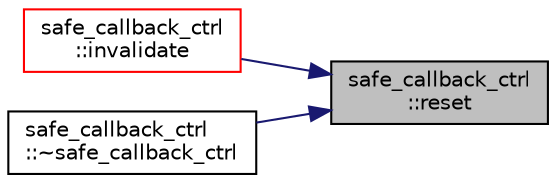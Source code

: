 digraph "safe_callback_ctrl::reset"
{
 // LATEX_PDF_SIZE
  edge [fontname="Helvetica",fontsize="10",labelfontname="Helvetica",labelfontsize="10"];
  node [fontname="Helvetica",fontsize="10",shape=record];
  rankdir="RL";
  Node1 [label="safe_callback_ctrl\l::reset",height=0.2,width=0.4,color="black", fillcolor="grey75", style="filled", fontcolor="black",tooltip=" "];
  Node1 -> Node2 [dir="back",color="midnightblue",fontsize="10",style="solid",fontname="Helvetica"];
  Node2 [label="safe_callback_ctrl\l::invalidate",height=0.2,width=0.4,color="red", fillcolor="white", style="filled",URL="$classsafe__callback__ctrl.html#a8ba3729a3c90b5a5c4099111c21c8c47",tooltip=" "];
  Node1 -> Node11 [dir="back",color="midnightblue",fontsize="10",style="solid",fontname="Helvetica"];
  Node11 [label="safe_callback_ctrl\l::~safe_callback_ctrl",height=0.2,width=0.4,color="black", fillcolor="white", style="filled",URL="$classsafe__callback__ctrl.html#ac4b524f300fe618aca30a748bc5b5629",tooltip=" "];
}
